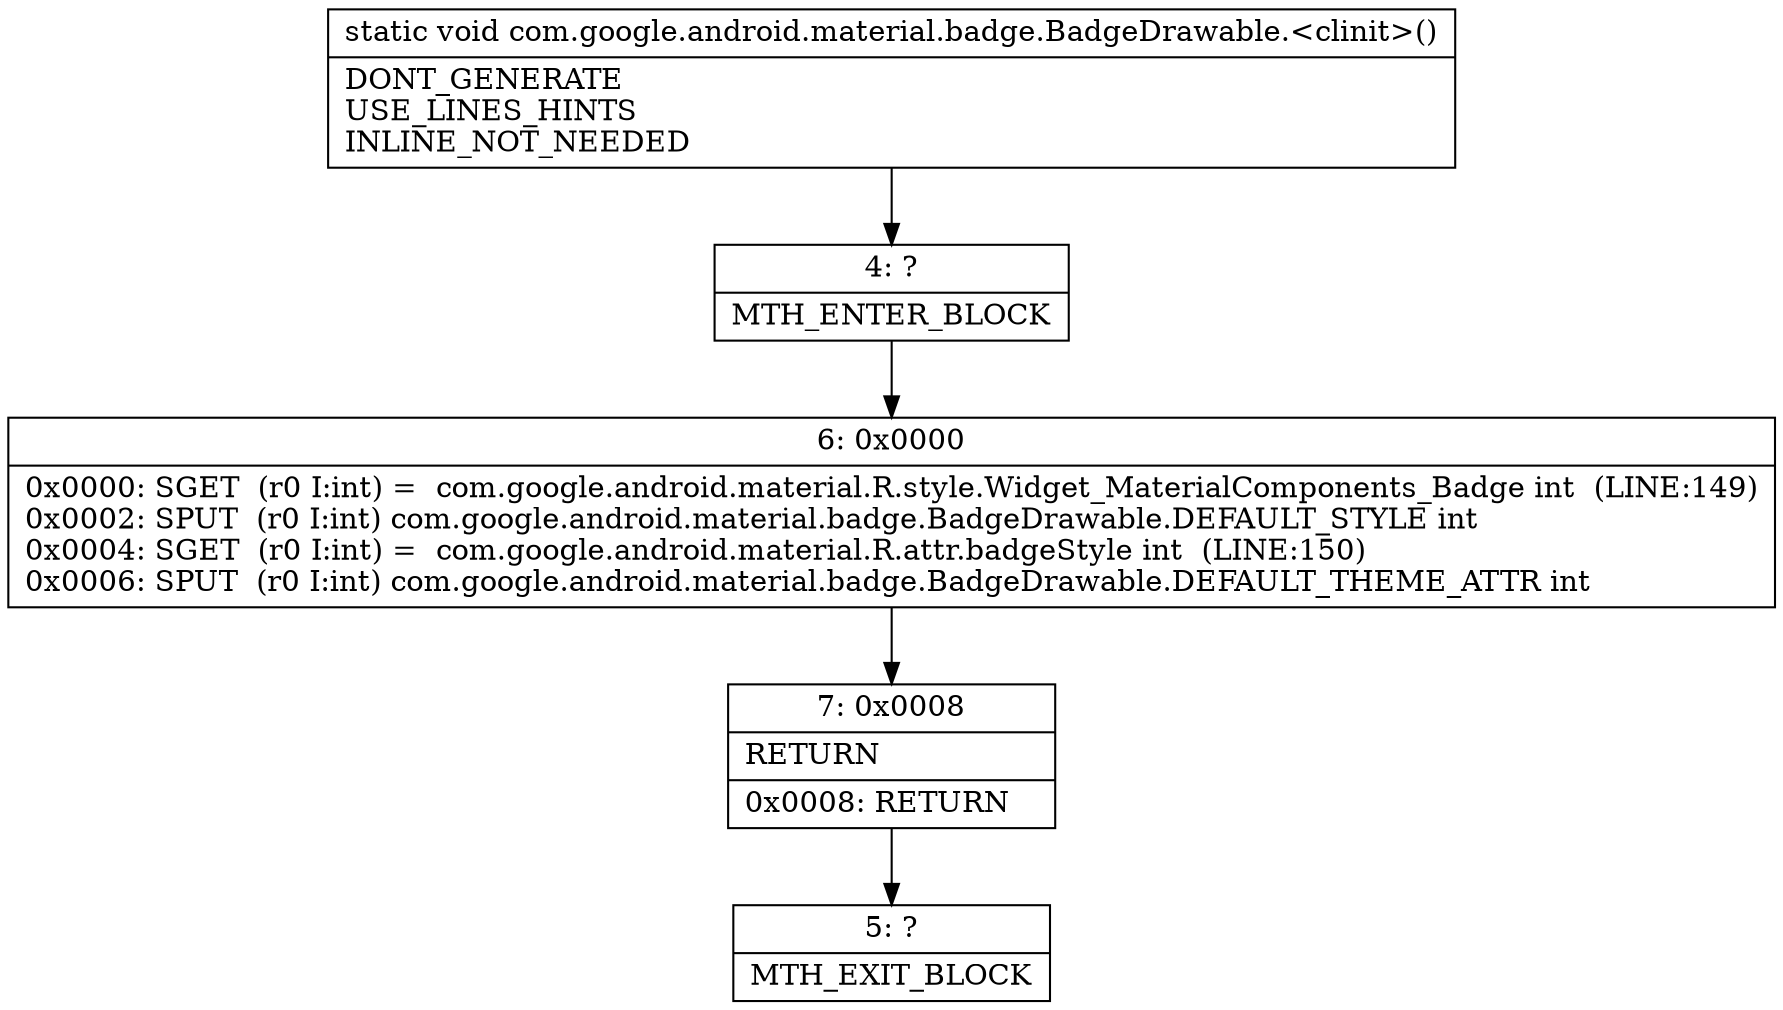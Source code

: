 digraph "CFG forcom.google.android.material.badge.BadgeDrawable.\<clinit\>()V" {
Node_4 [shape=record,label="{4\:\ ?|MTH_ENTER_BLOCK\l}"];
Node_6 [shape=record,label="{6\:\ 0x0000|0x0000: SGET  (r0 I:int) =  com.google.android.material.R.style.Widget_MaterialComponents_Badge int  (LINE:149)\l0x0002: SPUT  (r0 I:int) com.google.android.material.badge.BadgeDrawable.DEFAULT_STYLE int \l0x0004: SGET  (r0 I:int) =  com.google.android.material.R.attr.badgeStyle int  (LINE:150)\l0x0006: SPUT  (r0 I:int) com.google.android.material.badge.BadgeDrawable.DEFAULT_THEME_ATTR int \l}"];
Node_7 [shape=record,label="{7\:\ 0x0008|RETURN\l|0x0008: RETURN   \l}"];
Node_5 [shape=record,label="{5\:\ ?|MTH_EXIT_BLOCK\l}"];
MethodNode[shape=record,label="{static void com.google.android.material.badge.BadgeDrawable.\<clinit\>()  | DONT_GENERATE\lUSE_LINES_HINTS\lINLINE_NOT_NEEDED\l}"];
MethodNode -> Node_4;Node_4 -> Node_6;
Node_6 -> Node_7;
Node_7 -> Node_5;
}

